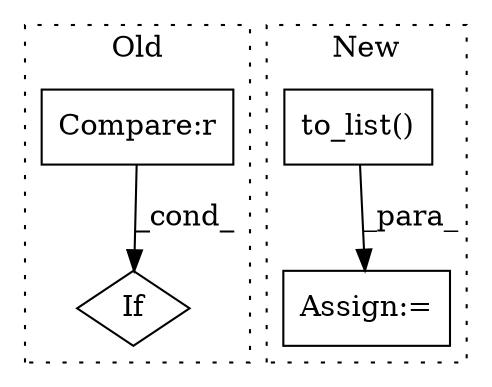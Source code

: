 digraph G {
subgraph cluster0 {
1 [label="If" a="96" s="5469" l="3" shape="diamond"];
4 [label="Compare:r" a="40" s="5472" l="23" shape="box"];
label = "Old";
style="dotted";
}
subgraph cluster1 {
2 [label="to_list()" a="75" s="5588" l="14" shape="box"];
3 [label="Assign:=" a="68" s="5585" l="3" shape="box"];
label = "New";
style="dotted";
}
2 -> 3 [label="_para_"];
4 -> 1 [label="_cond_"];
}